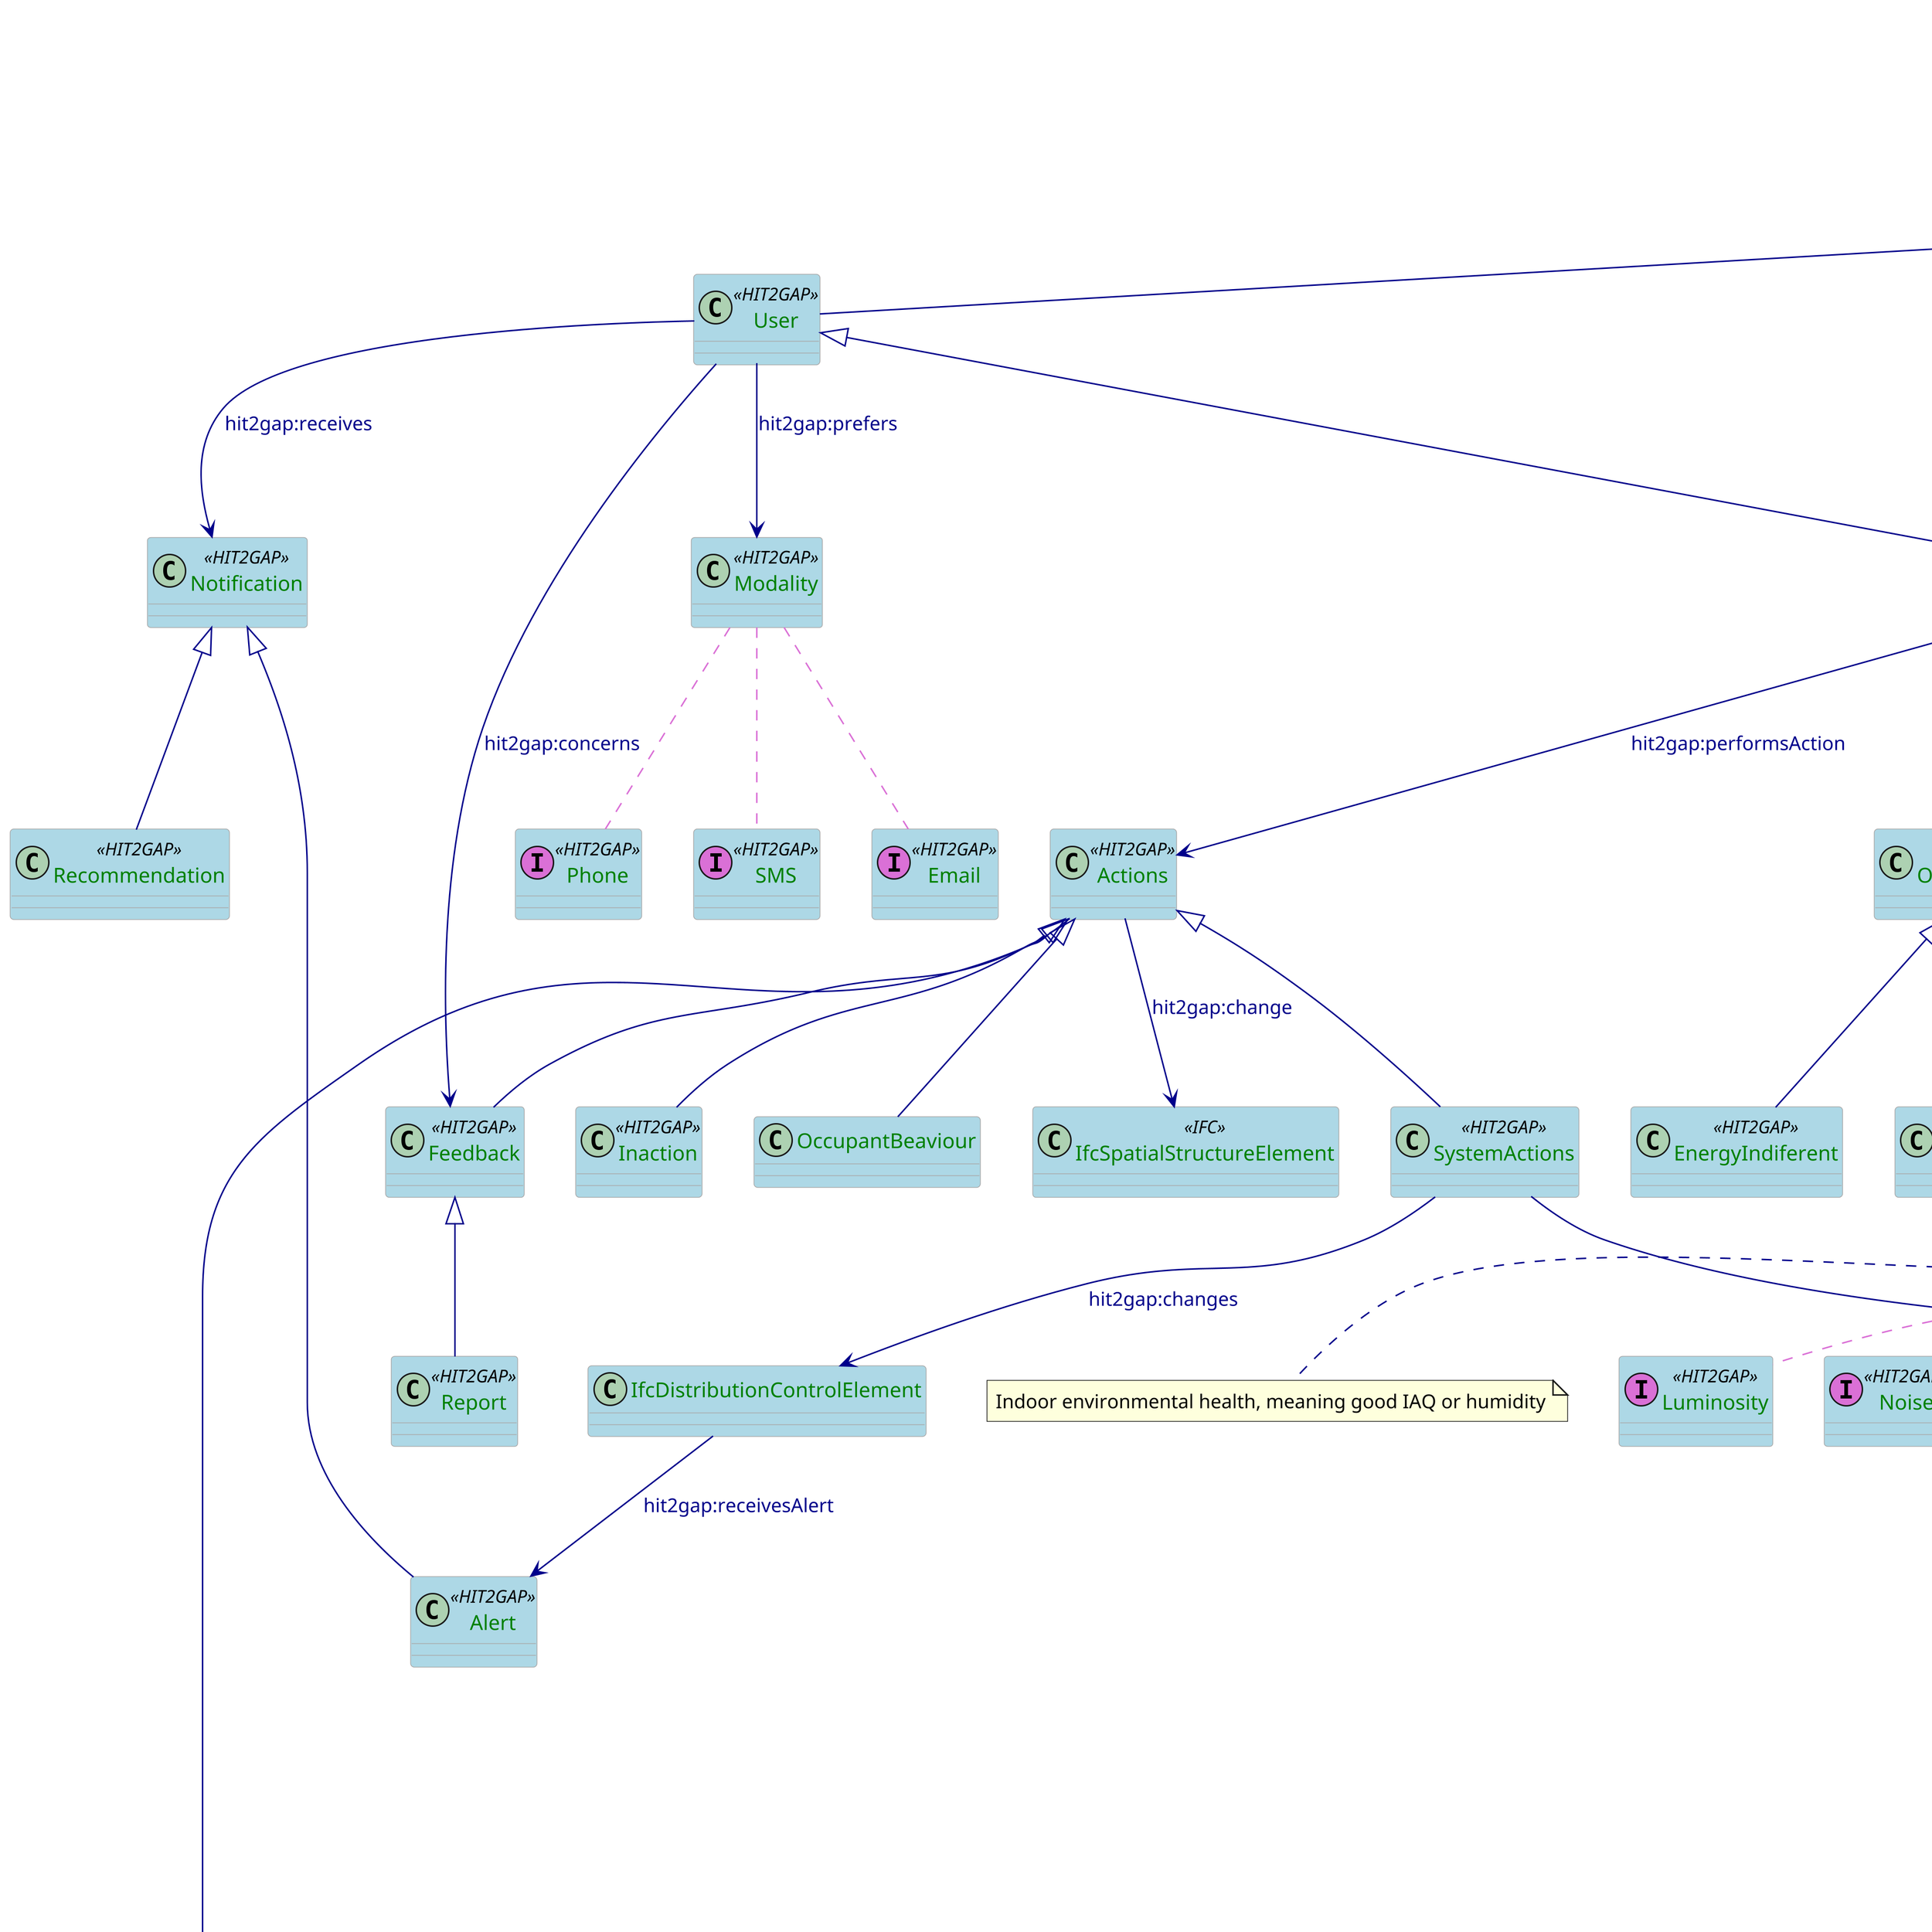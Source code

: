 @startuml
skinparam dpi 600

skinparam class {
  ArrowColor DarkBlue
  ArrowFontColor DarkBlue
  BackgroundColor LightBlue
  BorderColor DarkGrey
}
skinparam dpi 300
skinparam stereotypeCBackgroundColor Wheat
skinparam classAttributeFontColor  Green

class IfcActor <<IFC>> {
  id xsd:string
  name xsd:string
}

class IfcOccupant <<IFC>>{
  age xsd:double
  gender xsd:string
  lifestyle xsd:string
  jobType xsd:string
}

class User <<HIT2GAP>>{

}

class Notification <<HIT2GAP>>{

}

class Report <<HIT2GAP>>{

}

class Recommendation <<HIT2GAP>>{

}

class Feedback <<HIT2GAP>>{

}

class Alert <<HIT2GAP>>{

}


class IfcSpatialStructureElement <<IFC>>{

}

class IfcSensor <<ifc4>>
class IfcSensorType <<ifc>>

class FeatureOfInterest <<SSN>>{

}

class Observation <<SSN>> {
  externalStorageID xsd:string
}

class MobileBuildingApplianceLocationObservation <<hit2gap>>
class MobileBuildingAppliance <<hit2gap>>

class Property <<SSN>> {

}

class EconomicProperties <<hit2gap>>
class PhysicProperties <<hit2gap>>
class OccupantStateProperties <<hit2gap>>

class SensorOutput <<SSN>>{

}

class ObservationValue <<SSN>>{

}


class Instant <<Time>>{

}

class DateTimeInterval <<Time>>{

}

class IfcBuilding <<IFC>>{

}

class SampledFeatures <<OGC>>{

}

class SamplingFeatures <<OGC>>{

}

class IfcSpatialZone <<h2gifc4>>{

}


class ZoneElement <<HIT2GAP>>{

}

class Driver <<HIT2GAP>>{

}


class OccupantBehaviour<<HIT2GAP>>{

}

class OccupantCharacteristics <<HIT2GAP>>{
  startWorkTime xsd:DateTime
  endWorkTime xsd:DateTime
}

class EnergyFrugal <<HIT2GAP>>{

}

class EnergyProfligate <<HIT2GAP>>{

}

class EnergyIndiferent <<HIT2GAP>>{

}

class EnvironmentalBuildingFactors <<HIT2GAP>>{

}

class System <<SSN>>{

}

class BuildingState <<HIT2GAP>>{

}

class BuildingSimpleState <<HIT2GAP>>{

}

class BuildingComplexState <<HIT2GAP>>{

}

class EnergyState <<HIT2GAP>>{

}

class Sensor <<SSN>>{

}

class TimeBehaviour <<HIT2GAP>>{

}

class Season <<HIT2GAP>>{

}

class Winter <<(I,orchid) HIT2GAP>>{

}
class Spring <<(I,orchid) HIT2GAP>>{

}
class Summer <<(I,orchid) HIT2GAP>>{

}
class Autumn <<(I,orchid) HIT2GAP>>{

}

class DayOfWeek <<Time>>{

}

class Needs <<HIT2GAP>>{

}

class EnergyEfficiencyState <<HIT2GAP>>{

}

class ComfortState <<HIT2GAP>>{

}

class OccupantComfort <<HIT2GAP>>{

}

class OccupantDiscomfort <<HIT2GAP>>{

}


class ThermalComfort <<HIT2GAP>>{

}


class ISOAdaptiveComfort <<HIT2GAP>>{

}

class ASHRAEAdaptiveComfort <<HIT2GAP>>{

}

class ASHRAEAdaptiveEnvelope <<HIT2GAP>>{

}

class OtherComfortEnvelope <<HIT2GAP>>{

}


class VisualComfort <<HIT2GAP>>{

}

class AcousticComfort <<HIT2GAP>>{

}

class IAQ <<HIT2GAP>>{

}

class OccupantPreference <<HIT2GAP>>{
  id xsd:string
  minValue xsd:double
  maxValue xsd:double
}

class Luminosity <<I,orchid) HIT2GAP>>{

}

class Noise <<I,orchid) HIT2GAP>>{

}

class Temperature <<I,orchid) HIT2GAP>>{

}

class Actions <<HIT2GAP>>{

}

class SystemActions<<HIT2GAP>>{

}

class Inaction <<HIT2GAP>>{

}

class Modality <<HIT2GAP>>{

}

class SMS <<(I,orchid) HIT2GAP>>{

}
class Email <<(I,orchid) HIT2GAP>>{

}
class Phone <<(I,orchid) HIT2GAP>>{

}

class Role <<HIT2GAP>>{

}
class Manager <<(I,orchid) HIT2GAP>>{

}
class Owner <<(I,orchid) HIT2GAP>>{

}
class Technician <<(I,orchid) HIT2GAP>>{

}

class Privacy <<HIT2GAP>>{

}

class OccupantAttitude <<HIT2GAP>>{
}

class BehaviourModel <<HIT2GAP>>{
}

class ActivityModel <<HIT2GAP>>{
}

class EventModel <<HIT2GAP>>{
}

class EquipmentModel <<HIT2GAP>>{
}

class Unit <<QUDT>>{
}

class Event <<HIT2GAP>>
class ModelResult <<HIT2GAP>>
class Indicator <<HIT2GAP>>
class Status <<HIT2GAP>>
class Function <<HIT2GAP>>
class Constraints <<HIT2GAP>>
class Probability <<HIT2GAP>>
class Context <<HIT2GAP>>

class IfcActuator <<ifc4>>
class IfcActuatorType <<ifc>>

Context --> Indoor: hit2gap:isAssignedTo
Context --> Outdoor: hit2gap:isAssignedTo

note top of Driver
stimulating factors that provoke energyrelated
occupant behavior.
end note

note bottom of EnvironmentalBuildingFactors
We have to restrict the observation values to those systems
values (temperature, humidity, etc)
end note

note top of Needs
there are certain physical needs that people must meet in order to survive. There are
others that make people more comfortable. In the specific ways they
strive to meet these needs, people are different
end note

note top of ThermalComfort
combination of indoor air temperature and humidity, surrounding surface temperatures, indoor
air velocity, activity level, incident radiation and clothing level of the occupant
end note

note top of VisualComfort
comfort such as not being subjected to glare, excessive contrast or unacceptable levels of brightness
end note

note bottom of AcousticComfort
With the level of background noise within an acceptable range
end note

note bottom of IAQ
Indoor environmental health, meaning good IAQ or humidity
end note

note top of ComfortState
Comfort state is the result from the violation of user needs measured through the
drivers.
end note

/'
Description of the Ifc Actor relations
'/

IfcActor <|-- User
IfcActor--> Role: hit2gap:hasRole
IfcActor --> Sensor:hit2gap:acts
IfcActor --> IfcActuator:hit2gap:acts

Role ..[#orchid] Manager
Role ..[#orchid] Owner
Role ..[#orchid] Technician
User <|-- IfcOccupant

/'
Description of Feedback and Reporting
'/

Feedback <|-- Report
Notification <|-- Alert
Notification <|-- Recommendation
User --> Modality: hit2gap:prefers
Modality ..[#orchid] SMS
Modality ..[#orchid] Email
Modality ..[#orchid] Phone

User --> Notification:hit2gap:receives
User --> Feedback:hit2gap:concerns


/'
Description of the SSN model adapted to buildign observation
'/

FeatureOfInterest <|-- SampledFeatures
FeatureOfInterest <|-- SamplingFeatures
Observation --> FeatureOfInterest: ssn:featureOfInterest
Observation--> SensorOutput: ssn:observationResult
SensorOutput --> ObservationValue: ssn_hasValue
ObservationValue --> Unit:qudt:unit
Observation --> Instant: ssn:observationResultTime
Observation --> DateTimeInterval: ssn:observationResultTime
FeatureOfInterest --> Property: ssn:hasProperty

Observation <|-- MobileBuildingApplianceLocationObservation
MobileBuildingAppliance --> MobileBuildingApplianceLocationObservation: hit2gap:wasLocated

SampledFeatures <|-- IfcBuilding
IfcSpatialElement <|-- IfcSpatialZone
IfcSpatialElement<|-- ZoneElement

/'
Definition of the Property subclasses
'/

Property <|-- OccupantStateProperties
Property <|-- EconomicProperties
Property <|-- PhysicProperties

/'
Description of building states
'/
IfcBuilding --> BuildingState:hasState
System --> BuildingState: hit2gap:hasState
BuildingState <|-- BuildingSimpleState
BuildingState <|-- BuildingComplexState
BuildingComplexState <|-- EnergyState
BuildingComplexState <|-- ComfortState
ComfortState <|-- OccupantComfort
ComfortState <|-- OccupantDiscomfort
System --> System:ssn:hasSubsystem
System <|-- Sensor
Sensor --> Observation:ssn:observedBy
Sensor --> Property:ssn:observes
IfcSensor --> Sensor: owl:equivalentClass

Observation <|-- Driver

/'
Description of driver (old SIM_MOD)
'/

Driver <|-- BehaviourModel
Driver <|-- ActivityModel
Driver <|-- EventModel
Driver <|-- EquipmentModel

EventModel --> Event: hit2gap:isBasedOn
EquipmentModel --> EnvironmentalBuildingFactors: hit2gap:isBasedOn
BehaviourModel --> TimeBehaviour: hit2gap:isBasedOn
BehaviourModel --> OccupantBehaviour: hit2gap:isBasedOn

TimeBehaviour <|-- Season
TimeBehaviour <|-- Instant
TimeBehaviour <|-- DayOfWeek
TimeBehaviour <|-- DateTimeInterval
Season ..[#orchid] Winter
Season..[#orchid] Summer
Season..[#orchid] Spring
Season..[#orchid] Autumn

Event --> SensorOutput: hit2gap:associatedTo
Driver --> ModelResult: hit2gap:ModelResult
Driver --> Indicator: hit2gap:hasIndicator
Driver --> Status: hit2gap:hasStatus
Driver --> Function: hit2gap:hasFunction

Event --> Constraints: hit2gap:hasContraints
Event --> Probability: hit2gap:hasProbability
Event --> Context: hit2gap:hasContext

Context --> Indoor: hit2gap:isAssignedTo
Context --> Outdoor: hit2gap:isAssignedTo

/'
Definition of occupant attitude and IfcOccupants and their
corresponding roles.
'/

OccupantAttitude <|-- EnergyFrugal
OccupantAttitude <|-- EnergyProfligate
OccupantAttitude <|-- EnergyIndiferent


IfcOccupant --> OccupantCharacteristics: hit2gap:hasOccupantCharacteristics
IfcOccupant --> Needs: hit2gap:hasComfortRequirements
IfcOccupant --> OccupantAttitude:hit2gap:hasOccupantAttitude
IfcOccupant --> Actions: hit2gap:performsAction
IfcOccupant --> OccupantBehaviour: hit2gap:hasBehaviour

/'
 Definition of the occupant needs and comfort
'/
Needs <|-- Privacy
Needs <|-- OccupantPreference
OccupantPreference ..[#orchid] Luminosity
OccupantPreference ..[#orchid] Noise
OccupantPreference ..[#orchid] Temperature

Needs <|-- ThermalComfort
Needs<|-- VisualComfort
Needs <|-- AcousticComfort
Needs <|-- IAQ

ThermalComfort<|-- ISOAdaptiveComfort
ThermalComfort<|-- ASHRAEAdaptiveComfort
ThermalComfort<|-- ASHRAEAdaptiveEnvelope
ThermalComfort<|-- OtherComfortEnvelope

/'
 Definition of the actions
'/

Actions <|-- SystemActions
Actions <|-- Inaction
Actions <|-- Feedback
Actions <|-- OccupantBeaviour

Actions --> OccupantDiscomfort:hit2gap:provoke
SystemActions --> IfcDistributionControlElement:hit2gap:changes
IfcDistributionControlElement --> Alert: hit2gap:receivesAlert
SystemActions --> Sensor: hit2gap:actuateOver
Actions --> IfcSpatialStructureElement: hit2gap:change

IfcSensor --> IfcSensorType: owl:equivalentClass
IfcActuator --> IfcActuatorType: owl:equivalentClass

@enduml
